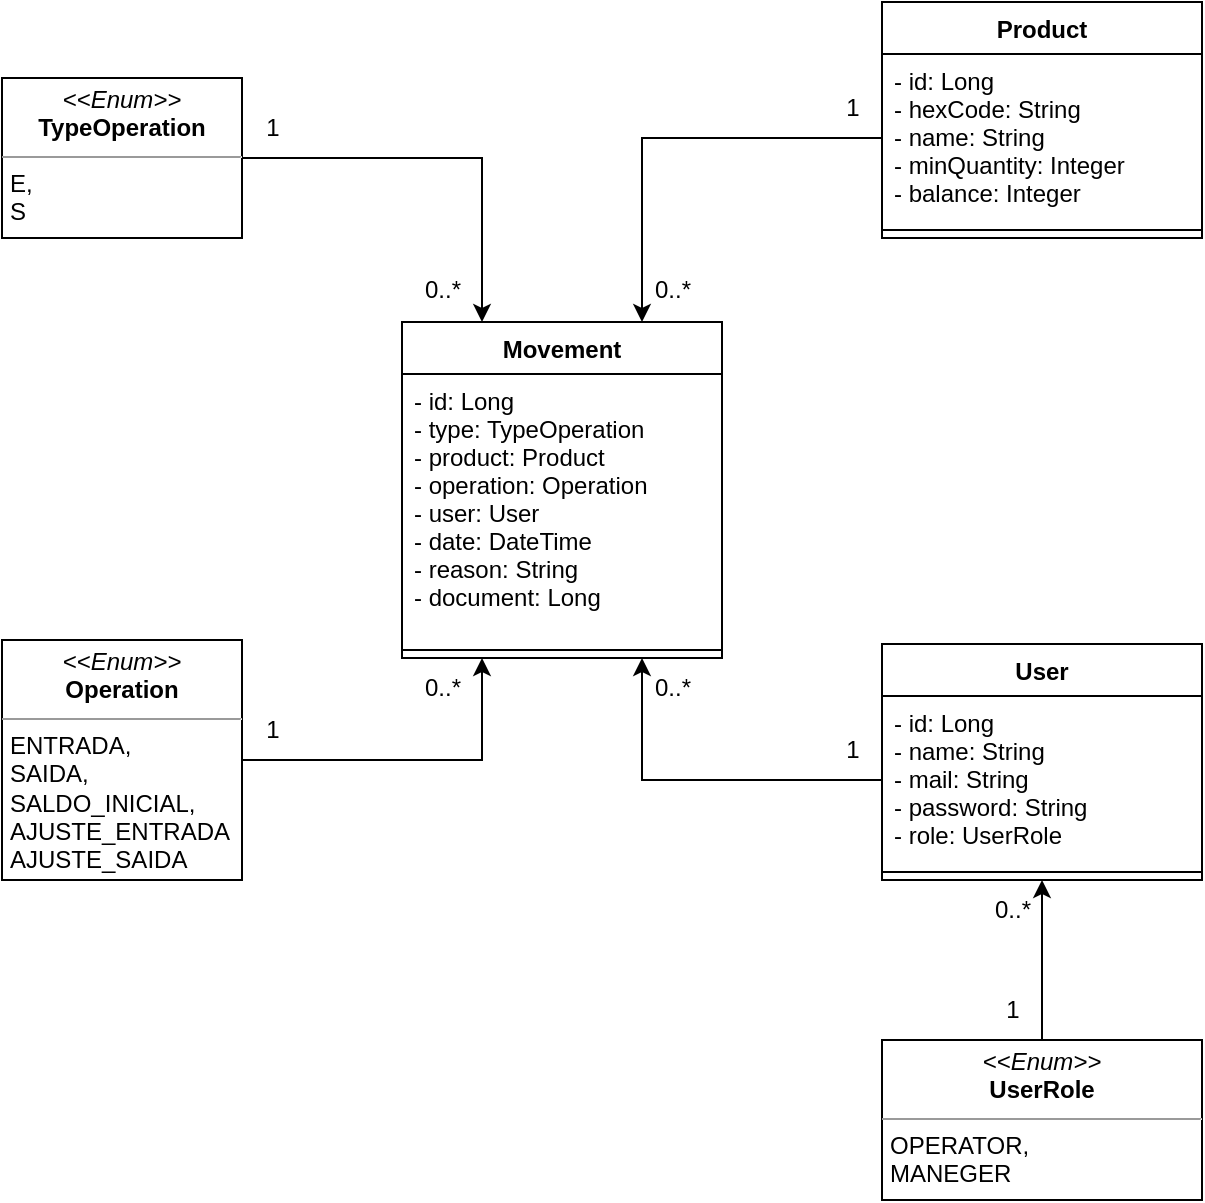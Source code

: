 <mxfile version="20.8.20" type="github">
  <diagram id="C5RBs43oDa-KdzZeNtuy" name="Page-1">
    <mxGraphModel dx="607" dy="328" grid="1" gridSize="10" guides="1" tooltips="1" connect="1" arrows="1" fold="1" page="1" pageScale="1" pageWidth="827" pageHeight="1169" math="0" shadow="0">
      <root>
        <mxCell id="WIyWlLk6GJQsqaUBKTNV-0" />
        <mxCell id="WIyWlLk6GJQsqaUBKTNV-1" parent="WIyWlLk6GJQsqaUBKTNV-0" />
        <mxCell id="F3ugZ3KYfuXhbwg9h4op-0" value="Product" style="swimlane;fontStyle=1;align=center;verticalAlign=top;childLayout=stackLayout;horizontal=1;startSize=26;horizontalStack=0;resizeParent=1;resizeParentMax=0;resizeLast=0;collapsible=1;marginBottom=0;" vertex="1" parent="WIyWlLk6GJQsqaUBKTNV-1">
          <mxGeometry x="560" y="41" width="160" height="118" as="geometry" />
        </mxCell>
        <mxCell id="F3ugZ3KYfuXhbwg9h4op-1" value="- id: Long&#xa;- hexCode: String&#xa;- name: String&#xa;- minQuantity: Integer&#xa;- balance: Integer" style="text;strokeColor=none;fillColor=none;align=left;verticalAlign=top;spacingLeft=4;spacingRight=4;overflow=hidden;rotatable=0;points=[[0,0.5],[1,0.5]];portConstraint=eastwest;" vertex="1" parent="F3ugZ3KYfuXhbwg9h4op-0">
          <mxGeometry y="26" width="160" height="84" as="geometry" />
        </mxCell>
        <mxCell id="F3ugZ3KYfuXhbwg9h4op-2" value="" style="line;strokeWidth=1;fillColor=none;align=left;verticalAlign=middle;spacingTop=-1;spacingLeft=3;spacingRight=3;rotatable=0;labelPosition=right;points=[];portConstraint=eastwest;strokeColor=inherit;" vertex="1" parent="F3ugZ3KYfuXhbwg9h4op-0">
          <mxGeometry y="110" width="160" height="8" as="geometry" />
        </mxCell>
        <mxCell id="F3ugZ3KYfuXhbwg9h4op-12" value="User" style="swimlane;fontStyle=1;align=center;verticalAlign=top;childLayout=stackLayout;horizontal=1;startSize=26;horizontalStack=0;resizeParent=1;resizeParentMax=0;resizeLast=0;collapsible=1;marginBottom=0;" vertex="1" parent="WIyWlLk6GJQsqaUBKTNV-1">
          <mxGeometry x="560" y="362" width="160" height="118" as="geometry" />
        </mxCell>
        <mxCell id="F3ugZ3KYfuXhbwg9h4op-13" value="- id: Long&#xa;- name: String&#xa;- mail: String&#xa;- password: String&#xa;- role: UserRole" style="text;strokeColor=none;fillColor=none;align=left;verticalAlign=top;spacingLeft=4;spacingRight=4;overflow=hidden;rotatable=0;points=[[0,0.5],[1,0.5]];portConstraint=eastwest;" vertex="1" parent="F3ugZ3KYfuXhbwg9h4op-12">
          <mxGeometry y="26" width="160" height="84" as="geometry" />
        </mxCell>
        <mxCell id="F3ugZ3KYfuXhbwg9h4op-14" value="" style="line;strokeWidth=1;fillColor=none;align=left;verticalAlign=middle;spacingTop=-1;spacingLeft=3;spacingRight=3;rotatable=0;labelPosition=right;points=[];portConstraint=eastwest;strokeColor=inherit;" vertex="1" parent="F3ugZ3KYfuXhbwg9h4op-12">
          <mxGeometry y="110" width="160" height="8" as="geometry" />
        </mxCell>
        <mxCell id="F3ugZ3KYfuXhbwg9h4op-36" style="edgeStyle=orthogonalEdgeStyle;rounded=0;orthogonalLoop=1;jettySize=auto;html=1;entryX=0.5;entryY=1;entryDx=0;entryDy=0;" edge="1" parent="WIyWlLk6GJQsqaUBKTNV-1" source="F3ugZ3KYfuXhbwg9h4op-25" target="F3ugZ3KYfuXhbwg9h4op-12">
          <mxGeometry relative="1" as="geometry" />
        </mxCell>
        <mxCell id="F3ugZ3KYfuXhbwg9h4op-25" value="&lt;p style=&quot;margin:0px;margin-top:4px;text-align:center;&quot;&gt;&lt;i&gt;&amp;lt;&amp;lt;Enum&amp;gt;&amp;gt;&lt;/i&gt;&lt;br&gt;&lt;b&gt;UserRole&lt;/b&gt;&lt;/p&gt;&lt;hr size=&quot;1&quot;&gt;&lt;p style=&quot;margin:0px;margin-left:4px;&quot;&gt;OPERATOR,&lt;/p&gt;&lt;p style=&quot;margin:0px;margin-left:4px;&quot;&gt;MANEGER&lt;/p&gt;&lt;p style=&quot;margin:0px;margin-left:4px;&quot;&gt;&lt;br&gt;&lt;/p&gt;" style="verticalAlign=top;align=left;overflow=fill;fontSize=12;fontFamily=Helvetica;html=1;" vertex="1" parent="WIyWlLk6GJQsqaUBKTNV-1">
          <mxGeometry x="560" y="560" width="160" height="80" as="geometry" />
        </mxCell>
        <mxCell id="F3ugZ3KYfuXhbwg9h4op-34" style="edgeStyle=orthogonalEdgeStyle;rounded=0;orthogonalLoop=1;jettySize=auto;html=1;entryX=0.25;entryY=1;entryDx=0;entryDy=0;" edge="1" parent="WIyWlLk6GJQsqaUBKTNV-1" source="F3ugZ3KYfuXhbwg9h4op-26" target="F3ugZ3KYfuXhbwg9h4op-27">
          <mxGeometry relative="1" as="geometry">
            <mxPoint x="360" y="340" as="targetPoint" />
          </mxGeometry>
        </mxCell>
        <mxCell id="F3ugZ3KYfuXhbwg9h4op-26" value="&lt;p style=&quot;margin:0px;margin-top:4px;text-align:center;&quot;&gt;&lt;i&gt;&amp;lt;&amp;lt;Enum&amp;gt;&amp;gt;&lt;/i&gt;&lt;br&gt;&lt;b&gt;Operation&lt;/b&gt;&lt;/p&gt;&lt;hr size=&quot;1&quot;&gt;&lt;p style=&quot;margin:0px;margin-left:4px;&quot;&gt;&lt;/p&gt;&lt;p style=&quot;border-color: var(--border-color); margin: 0px 0px 0px 4px;&quot;&gt;ENTRADA,&lt;/p&gt;&lt;p style=&quot;border-color: var(--border-color); margin: 0px 0px 0px 4px;&quot;&gt;SAIDA,&lt;/p&gt;&lt;p style=&quot;border-color: var(--border-color); margin: 0px 0px 0px 4px;&quot;&gt;SALDO_INICIAL,&lt;/p&gt;&lt;p style=&quot;border-color: var(--border-color); margin: 0px 0px 0px 4px;&quot;&gt;AJUSTE_ENTRADA&lt;/p&gt;&lt;p style=&quot;border-color: var(--border-color); margin: 0px 0px 0px 4px;&quot;&gt;AJUSTE_SAIDA&lt;/p&gt;" style="verticalAlign=top;align=left;overflow=fill;fontSize=12;fontFamily=Helvetica;html=1;" vertex="1" parent="WIyWlLk6GJQsqaUBKTNV-1">
          <mxGeometry x="120" y="360" width="120" height="120" as="geometry" />
        </mxCell>
        <mxCell id="F3ugZ3KYfuXhbwg9h4op-27" value="Movement" style="swimlane;fontStyle=1;align=center;verticalAlign=top;childLayout=stackLayout;horizontal=1;startSize=26;horizontalStack=0;resizeParent=1;resizeParentMax=0;resizeLast=0;collapsible=1;marginBottom=0;" vertex="1" parent="WIyWlLk6GJQsqaUBKTNV-1">
          <mxGeometry x="320" y="201" width="160" height="168" as="geometry" />
        </mxCell>
        <mxCell id="F3ugZ3KYfuXhbwg9h4op-28" value="- id: Long&#xa;- type: TypeOperation&#xa;- product: Product&#xa;- operation: Operation&#xa;- user: User&#xa;- date: DateTime&#xa;- reason: String&#xa;- document: Long" style="text;strokeColor=none;fillColor=none;align=left;verticalAlign=top;spacingLeft=4;spacingRight=4;overflow=hidden;rotatable=0;points=[[0,0.5],[1,0.5]];portConstraint=eastwest;" vertex="1" parent="F3ugZ3KYfuXhbwg9h4op-27">
          <mxGeometry y="26" width="160" height="134" as="geometry" />
        </mxCell>
        <mxCell id="F3ugZ3KYfuXhbwg9h4op-29" value="" style="line;strokeWidth=1;fillColor=none;align=left;verticalAlign=middle;spacingTop=-1;spacingLeft=3;spacingRight=3;rotatable=0;labelPosition=right;points=[];portConstraint=eastwest;strokeColor=inherit;" vertex="1" parent="F3ugZ3KYfuXhbwg9h4op-27">
          <mxGeometry y="160" width="160" height="8" as="geometry" />
        </mxCell>
        <mxCell id="F3ugZ3KYfuXhbwg9h4op-32" style="edgeStyle=orthogonalEdgeStyle;rounded=0;orthogonalLoop=1;jettySize=auto;html=1;entryX=0.25;entryY=0;entryDx=0;entryDy=0;" edge="1" parent="WIyWlLk6GJQsqaUBKTNV-1" source="F3ugZ3KYfuXhbwg9h4op-31" target="F3ugZ3KYfuXhbwg9h4op-27">
          <mxGeometry relative="1" as="geometry" />
        </mxCell>
        <mxCell id="F3ugZ3KYfuXhbwg9h4op-31" value="&lt;p style=&quot;margin:0px;margin-top:4px;text-align:center;&quot;&gt;&lt;i&gt;&amp;lt;&amp;lt;Enum&amp;gt;&amp;gt;&lt;/i&gt;&lt;br&gt;&lt;b&gt;TypeOperation&lt;/b&gt;&lt;/p&gt;&lt;hr size=&quot;1&quot;&gt;&lt;p style=&quot;margin:0px;margin-left:4px;&quot;&gt;E,&lt;/p&gt;&lt;p style=&quot;margin:0px;margin-left:4px;&quot;&gt;S&lt;/p&gt;" style="verticalAlign=top;align=left;overflow=fill;fontSize=12;fontFamily=Helvetica;html=1;" vertex="1" parent="WIyWlLk6GJQsqaUBKTNV-1">
          <mxGeometry x="120" y="79" width="120" height="80" as="geometry" />
        </mxCell>
        <mxCell id="F3ugZ3KYfuXhbwg9h4op-33" style="edgeStyle=orthogonalEdgeStyle;rounded=0;orthogonalLoop=1;jettySize=auto;html=1;entryX=0.75;entryY=0;entryDx=0;entryDy=0;" edge="1" parent="WIyWlLk6GJQsqaUBKTNV-1" source="F3ugZ3KYfuXhbwg9h4op-1" target="F3ugZ3KYfuXhbwg9h4op-27">
          <mxGeometry relative="1" as="geometry" />
        </mxCell>
        <mxCell id="F3ugZ3KYfuXhbwg9h4op-37" value="1" style="text;html=1;align=center;verticalAlign=middle;resizable=0;points=[];autosize=1;strokeColor=none;fillColor=none;" vertex="1" parent="WIyWlLk6GJQsqaUBKTNV-1">
          <mxGeometry x="530" y="79" width="30" height="30" as="geometry" />
        </mxCell>
        <mxCell id="F3ugZ3KYfuXhbwg9h4op-38" value="0..*" style="text;html=1;align=center;verticalAlign=middle;resizable=0;points=[];autosize=1;strokeColor=none;fillColor=none;" vertex="1" parent="WIyWlLk6GJQsqaUBKTNV-1">
          <mxGeometry x="435" y="170" width="40" height="30" as="geometry" />
        </mxCell>
        <mxCell id="F3ugZ3KYfuXhbwg9h4op-39" value="1" style="text;html=1;align=center;verticalAlign=middle;resizable=0;points=[];autosize=1;strokeColor=none;fillColor=none;" vertex="1" parent="WIyWlLk6GJQsqaUBKTNV-1">
          <mxGeometry x="240" y="89" width="30" height="30" as="geometry" />
        </mxCell>
        <mxCell id="F3ugZ3KYfuXhbwg9h4op-40" value="0..*" style="text;html=1;align=center;verticalAlign=middle;resizable=0;points=[];autosize=1;strokeColor=none;fillColor=none;" vertex="1" parent="WIyWlLk6GJQsqaUBKTNV-1">
          <mxGeometry x="320" y="170" width="40" height="30" as="geometry" />
        </mxCell>
        <mxCell id="F3ugZ3KYfuXhbwg9h4op-41" value="1" style="text;html=1;align=center;verticalAlign=middle;resizable=0;points=[];autosize=1;strokeColor=none;fillColor=none;" vertex="1" parent="WIyWlLk6GJQsqaUBKTNV-1">
          <mxGeometry x="240" y="390" width="30" height="30" as="geometry" />
        </mxCell>
        <mxCell id="F3ugZ3KYfuXhbwg9h4op-42" value="0..*" style="text;html=1;align=center;verticalAlign=middle;resizable=0;points=[];autosize=1;strokeColor=none;fillColor=none;" vertex="1" parent="WIyWlLk6GJQsqaUBKTNV-1">
          <mxGeometry x="320" y="369" width="40" height="30" as="geometry" />
        </mxCell>
        <mxCell id="F3ugZ3KYfuXhbwg9h4op-43" value="1" style="text;html=1;align=center;verticalAlign=middle;resizable=0;points=[];autosize=1;strokeColor=none;fillColor=none;" vertex="1" parent="WIyWlLk6GJQsqaUBKTNV-1">
          <mxGeometry x="530" y="400" width="30" height="30" as="geometry" />
        </mxCell>
        <mxCell id="F3ugZ3KYfuXhbwg9h4op-44" value="0..*" style="text;html=1;align=center;verticalAlign=middle;resizable=0;points=[];autosize=1;strokeColor=none;fillColor=none;" vertex="1" parent="WIyWlLk6GJQsqaUBKTNV-1">
          <mxGeometry x="435" y="369" width="40" height="30" as="geometry" />
        </mxCell>
        <mxCell id="F3ugZ3KYfuXhbwg9h4op-45" value="1" style="text;html=1;align=center;verticalAlign=middle;resizable=0;points=[];autosize=1;strokeColor=none;fillColor=none;" vertex="1" parent="WIyWlLk6GJQsqaUBKTNV-1">
          <mxGeometry x="610" y="530" width="30" height="30" as="geometry" />
        </mxCell>
        <mxCell id="F3ugZ3KYfuXhbwg9h4op-46" value="0..*" style="text;html=1;align=center;verticalAlign=middle;resizable=0;points=[];autosize=1;strokeColor=none;fillColor=none;" vertex="1" parent="WIyWlLk6GJQsqaUBKTNV-1">
          <mxGeometry x="605" y="480" width="40" height="30" as="geometry" />
        </mxCell>
        <mxCell id="F3ugZ3KYfuXhbwg9h4op-35" style="edgeStyle=orthogonalEdgeStyle;rounded=0;orthogonalLoop=1;jettySize=auto;html=1;entryX=0.75;entryY=1;entryDx=0;entryDy=0;" edge="1" parent="WIyWlLk6GJQsqaUBKTNV-1" source="F3ugZ3KYfuXhbwg9h4op-13" target="F3ugZ3KYfuXhbwg9h4op-27">
          <mxGeometry relative="1" as="geometry">
            <mxPoint x="440" y="380" as="targetPoint" />
          </mxGeometry>
        </mxCell>
      </root>
    </mxGraphModel>
  </diagram>
</mxfile>
